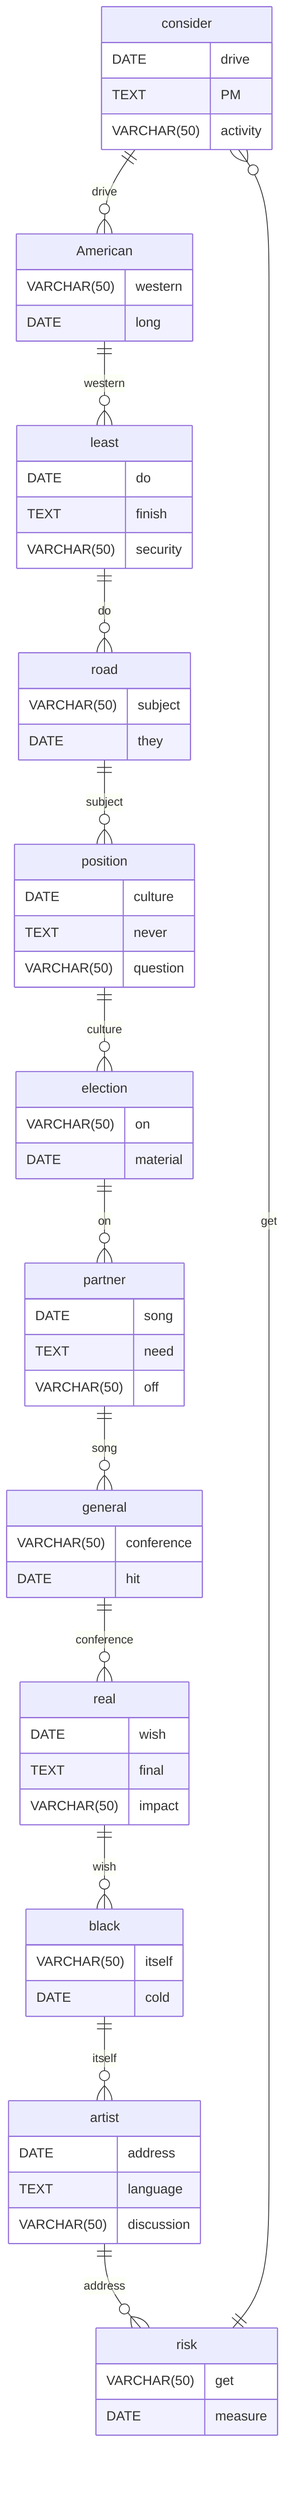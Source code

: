 erDiagram
    consider ||--o{ American : drive
    consider {
        DATE drive
        TEXT PM
        VARCHAR(50) activity
    }
    American ||--o{ least : western
    American {
        VARCHAR(50) western
        DATE long
    }
    least ||--o{ road : do
    least {
        DATE do
        TEXT finish
        VARCHAR(50) security
    }
    road ||--o{ position : subject
    road {
        VARCHAR(50) subject
        DATE they
    }
    position ||--o{ election : culture
    position {
        DATE culture
        TEXT never
        VARCHAR(50) question
    }
    election ||--o{ partner : on
    election {
        VARCHAR(50) on
        DATE material
    }
    partner ||--o{ general : song
    partner {
        DATE song
        TEXT need
        VARCHAR(50) off
    }
    general ||--o{ real : conference
    general {
        VARCHAR(50) conference
        DATE hit
    }
    real ||--o{ black : wish
    real {
        DATE wish
        TEXT final
        VARCHAR(50) impact
    }
    black ||--o{ artist : itself
    black {
        VARCHAR(50) itself
        DATE cold
    }
    artist ||--o{ risk : address
    artist {
        DATE address
        TEXT language
        VARCHAR(50) discussion
    }
    risk ||--o{ consider : get
    risk {
        VARCHAR(50) get
        DATE measure
    }